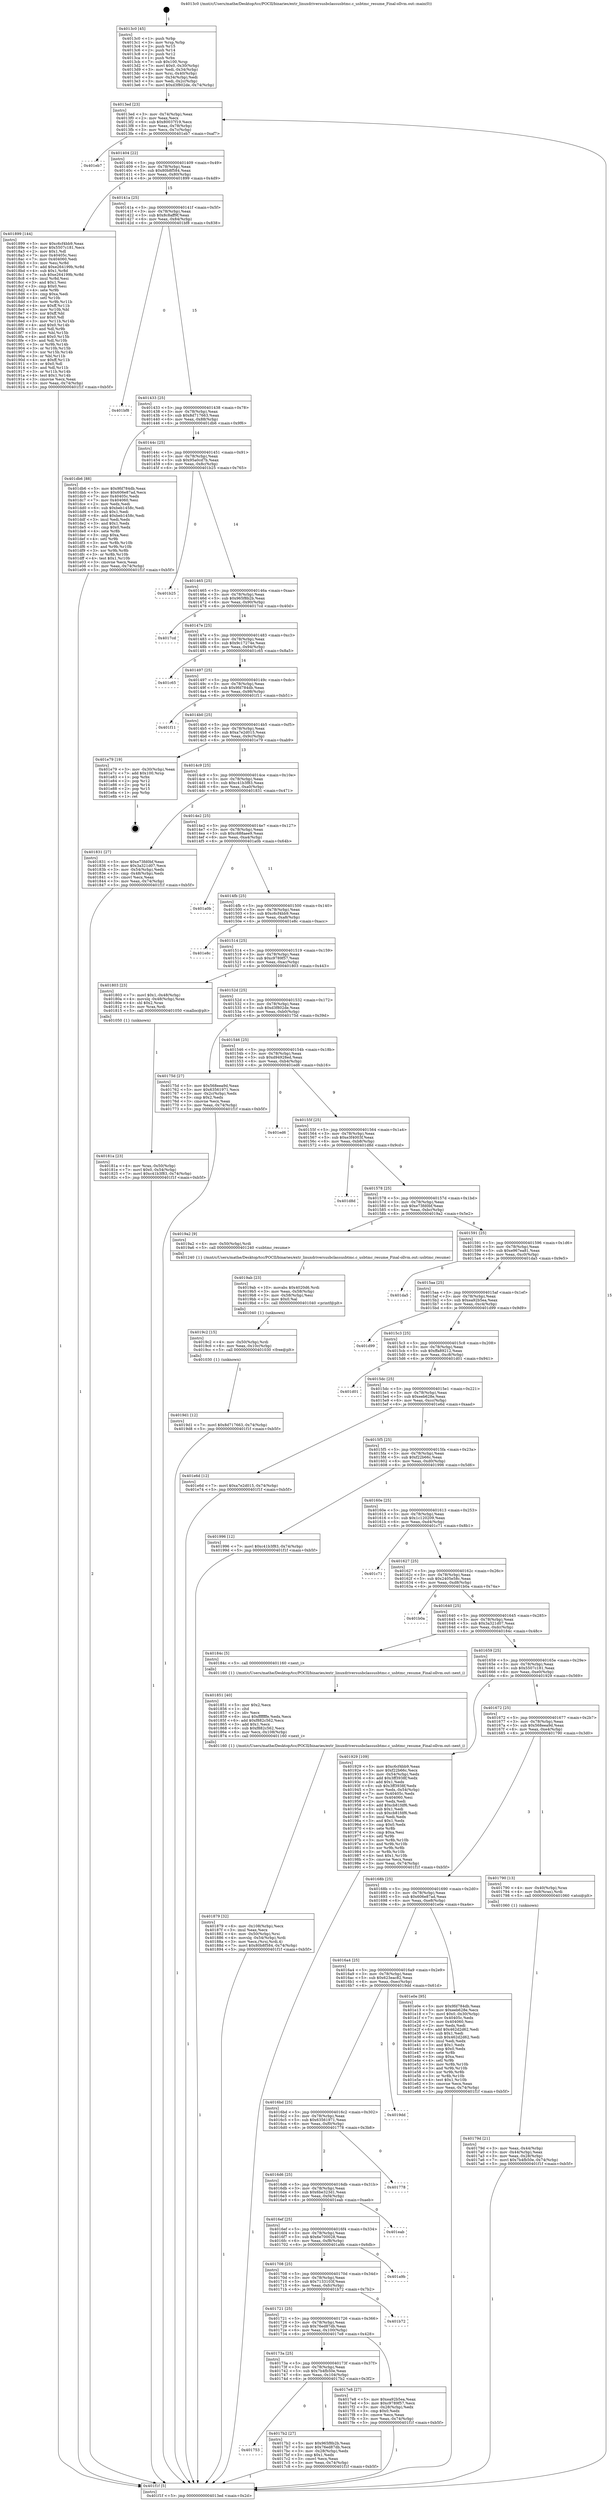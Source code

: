 digraph "0x4013c0" {
  label = "0x4013c0 (/mnt/c/Users/mathe/Desktop/tcc/POCII/binaries/extr_linuxdriversusbclassusbtmc.c_usbtmc_resume_Final-ollvm.out::main(0))"
  labelloc = "t"
  node[shape=record]

  Entry [label="",width=0.3,height=0.3,shape=circle,fillcolor=black,style=filled]
  "0x4013ed" [label="{
     0x4013ed [23]\l
     | [instrs]\l
     &nbsp;&nbsp;0x4013ed \<+3\>: mov -0x74(%rbp),%eax\l
     &nbsp;&nbsp;0x4013f0 \<+2\>: mov %eax,%ecx\l
     &nbsp;&nbsp;0x4013f2 \<+6\>: sub $0x80037f19,%ecx\l
     &nbsp;&nbsp;0x4013f8 \<+3\>: mov %eax,-0x78(%rbp)\l
     &nbsp;&nbsp;0x4013fb \<+3\>: mov %ecx,-0x7c(%rbp)\l
     &nbsp;&nbsp;0x4013fe \<+6\>: je 0000000000401eb7 \<main+0xaf7\>\l
  }"]
  "0x401eb7" [label="{
     0x401eb7\l
  }", style=dashed]
  "0x401404" [label="{
     0x401404 [22]\l
     | [instrs]\l
     &nbsp;&nbsp;0x401404 \<+5\>: jmp 0000000000401409 \<main+0x49\>\l
     &nbsp;&nbsp;0x401409 \<+3\>: mov -0x78(%rbp),%eax\l
     &nbsp;&nbsp;0x40140c \<+5\>: sub $0x80b8f584,%eax\l
     &nbsp;&nbsp;0x401411 \<+3\>: mov %eax,-0x80(%rbp)\l
     &nbsp;&nbsp;0x401414 \<+6\>: je 0000000000401899 \<main+0x4d9\>\l
  }"]
  Exit [label="",width=0.3,height=0.3,shape=circle,fillcolor=black,style=filled,peripheries=2]
  "0x401899" [label="{
     0x401899 [144]\l
     | [instrs]\l
     &nbsp;&nbsp;0x401899 \<+5\>: mov $0xc6cf4bb9,%eax\l
     &nbsp;&nbsp;0x40189e \<+5\>: mov $0x5507c181,%ecx\l
     &nbsp;&nbsp;0x4018a3 \<+2\>: mov $0x1,%dl\l
     &nbsp;&nbsp;0x4018a5 \<+7\>: mov 0x40405c,%esi\l
     &nbsp;&nbsp;0x4018ac \<+7\>: mov 0x404060,%edi\l
     &nbsp;&nbsp;0x4018b3 \<+3\>: mov %esi,%r8d\l
     &nbsp;&nbsp;0x4018b6 \<+7\>: add $0xe264199b,%r8d\l
     &nbsp;&nbsp;0x4018bd \<+4\>: sub $0x1,%r8d\l
     &nbsp;&nbsp;0x4018c1 \<+7\>: sub $0xe264199b,%r8d\l
     &nbsp;&nbsp;0x4018c8 \<+4\>: imul %r8d,%esi\l
     &nbsp;&nbsp;0x4018cc \<+3\>: and $0x1,%esi\l
     &nbsp;&nbsp;0x4018cf \<+3\>: cmp $0x0,%esi\l
     &nbsp;&nbsp;0x4018d2 \<+4\>: sete %r9b\l
     &nbsp;&nbsp;0x4018d6 \<+3\>: cmp $0xa,%edi\l
     &nbsp;&nbsp;0x4018d9 \<+4\>: setl %r10b\l
     &nbsp;&nbsp;0x4018dd \<+3\>: mov %r9b,%r11b\l
     &nbsp;&nbsp;0x4018e0 \<+4\>: xor $0xff,%r11b\l
     &nbsp;&nbsp;0x4018e4 \<+3\>: mov %r10b,%bl\l
     &nbsp;&nbsp;0x4018e7 \<+3\>: xor $0xff,%bl\l
     &nbsp;&nbsp;0x4018ea \<+3\>: xor $0x0,%dl\l
     &nbsp;&nbsp;0x4018ed \<+3\>: mov %r11b,%r14b\l
     &nbsp;&nbsp;0x4018f0 \<+4\>: and $0x0,%r14b\l
     &nbsp;&nbsp;0x4018f4 \<+3\>: and %dl,%r9b\l
     &nbsp;&nbsp;0x4018f7 \<+3\>: mov %bl,%r15b\l
     &nbsp;&nbsp;0x4018fa \<+4\>: and $0x0,%r15b\l
     &nbsp;&nbsp;0x4018fe \<+3\>: and %dl,%r10b\l
     &nbsp;&nbsp;0x401901 \<+3\>: or %r9b,%r14b\l
     &nbsp;&nbsp;0x401904 \<+3\>: or %r10b,%r15b\l
     &nbsp;&nbsp;0x401907 \<+3\>: xor %r15b,%r14b\l
     &nbsp;&nbsp;0x40190a \<+3\>: or %bl,%r11b\l
     &nbsp;&nbsp;0x40190d \<+4\>: xor $0xff,%r11b\l
     &nbsp;&nbsp;0x401911 \<+3\>: or $0x0,%dl\l
     &nbsp;&nbsp;0x401914 \<+3\>: and %dl,%r11b\l
     &nbsp;&nbsp;0x401917 \<+3\>: or %r11b,%r14b\l
     &nbsp;&nbsp;0x40191a \<+4\>: test $0x1,%r14b\l
     &nbsp;&nbsp;0x40191e \<+3\>: cmovne %ecx,%eax\l
     &nbsp;&nbsp;0x401921 \<+3\>: mov %eax,-0x74(%rbp)\l
     &nbsp;&nbsp;0x401924 \<+5\>: jmp 0000000000401f1f \<main+0xb5f\>\l
  }"]
  "0x40141a" [label="{
     0x40141a [25]\l
     | [instrs]\l
     &nbsp;&nbsp;0x40141a \<+5\>: jmp 000000000040141f \<main+0x5f\>\l
     &nbsp;&nbsp;0x40141f \<+3\>: mov -0x78(%rbp),%eax\l
     &nbsp;&nbsp;0x401422 \<+5\>: sub $0x8c8aff9f,%eax\l
     &nbsp;&nbsp;0x401427 \<+6\>: mov %eax,-0x84(%rbp)\l
     &nbsp;&nbsp;0x40142d \<+6\>: je 0000000000401bf8 \<main+0x838\>\l
  }"]
  "0x4019d1" [label="{
     0x4019d1 [12]\l
     | [instrs]\l
     &nbsp;&nbsp;0x4019d1 \<+7\>: movl $0x8d717663,-0x74(%rbp)\l
     &nbsp;&nbsp;0x4019d8 \<+5\>: jmp 0000000000401f1f \<main+0xb5f\>\l
  }"]
  "0x401bf8" [label="{
     0x401bf8\l
  }", style=dashed]
  "0x401433" [label="{
     0x401433 [25]\l
     | [instrs]\l
     &nbsp;&nbsp;0x401433 \<+5\>: jmp 0000000000401438 \<main+0x78\>\l
     &nbsp;&nbsp;0x401438 \<+3\>: mov -0x78(%rbp),%eax\l
     &nbsp;&nbsp;0x40143b \<+5\>: sub $0x8d717663,%eax\l
     &nbsp;&nbsp;0x401440 \<+6\>: mov %eax,-0x88(%rbp)\l
     &nbsp;&nbsp;0x401446 \<+6\>: je 0000000000401db6 \<main+0x9f6\>\l
  }"]
  "0x4019c2" [label="{
     0x4019c2 [15]\l
     | [instrs]\l
     &nbsp;&nbsp;0x4019c2 \<+4\>: mov -0x50(%rbp),%rdi\l
     &nbsp;&nbsp;0x4019c6 \<+6\>: mov %eax,-0x10c(%rbp)\l
     &nbsp;&nbsp;0x4019cc \<+5\>: call 0000000000401030 \<free@plt\>\l
     | [calls]\l
     &nbsp;&nbsp;0x401030 \{1\} (unknown)\l
  }"]
  "0x401db6" [label="{
     0x401db6 [88]\l
     | [instrs]\l
     &nbsp;&nbsp;0x401db6 \<+5\>: mov $0x9fd784db,%eax\l
     &nbsp;&nbsp;0x401dbb \<+5\>: mov $0x606e87ad,%ecx\l
     &nbsp;&nbsp;0x401dc0 \<+7\>: mov 0x40405c,%edx\l
     &nbsp;&nbsp;0x401dc7 \<+7\>: mov 0x404060,%esi\l
     &nbsp;&nbsp;0x401dce \<+2\>: mov %edx,%edi\l
     &nbsp;&nbsp;0x401dd0 \<+6\>: sub $0xbeb1458c,%edi\l
     &nbsp;&nbsp;0x401dd6 \<+3\>: sub $0x1,%edi\l
     &nbsp;&nbsp;0x401dd9 \<+6\>: add $0xbeb1458c,%edi\l
     &nbsp;&nbsp;0x401ddf \<+3\>: imul %edi,%edx\l
     &nbsp;&nbsp;0x401de2 \<+3\>: and $0x1,%edx\l
     &nbsp;&nbsp;0x401de5 \<+3\>: cmp $0x0,%edx\l
     &nbsp;&nbsp;0x401de8 \<+4\>: sete %r8b\l
     &nbsp;&nbsp;0x401dec \<+3\>: cmp $0xa,%esi\l
     &nbsp;&nbsp;0x401def \<+4\>: setl %r9b\l
     &nbsp;&nbsp;0x401df3 \<+3\>: mov %r8b,%r10b\l
     &nbsp;&nbsp;0x401df6 \<+3\>: and %r9b,%r10b\l
     &nbsp;&nbsp;0x401df9 \<+3\>: xor %r9b,%r8b\l
     &nbsp;&nbsp;0x401dfc \<+3\>: or %r8b,%r10b\l
     &nbsp;&nbsp;0x401dff \<+4\>: test $0x1,%r10b\l
     &nbsp;&nbsp;0x401e03 \<+3\>: cmovne %ecx,%eax\l
     &nbsp;&nbsp;0x401e06 \<+3\>: mov %eax,-0x74(%rbp)\l
     &nbsp;&nbsp;0x401e09 \<+5\>: jmp 0000000000401f1f \<main+0xb5f\>\l
  }"]
  "0x40144c" [label="{
     0x40144c [25]\l
     | [instrs]\l
     &nbsp;&nbsp;0x40144c \<+5\>: jmp 0000000000401451 \<main+0x91\>\l
     &nbsp;&nbsp;0x401451 \<+3\>: mov -0x78(%rbp),%eax\l
     &nbsp;&nbsp;0x401454 \<+5\>: sub $0x95a0cd7b,%eax\l
     &nbsp;&nbsp;0x401459 \<+6\>: mov %eax,-0x8c(%rbp)\l
     &nbsp;&nbsp;0x40145f \<+6\>: je 0000000000401b25 \<main+0x765\>\l
  }"]
  "0x4019ab" [label="{
     0x4019ab [23]\l
     | [instrs]\l
     &nbsp;&nbsp;0x4019ab \<+10\>: movabs $0x4020d6,%rdi\l
     &nbsp;&nbsp;0x4019b5 \<+3\>: mov %eax,-0x58(%rbp)\l
     &nbsp;&nbsp;0x4019b8 \<+3\>: mov -0x58(%rbp),%esi\l
     &nbsp;&nbsp;0x4019bb \<+2\>: mov $0x0,%al\l
     &nbsp;&nbsp;0x4019bd \<+5\>: call 0000000000401040 \<printf@plt\>\l
     | [calls]\l
     &nbsp;&nbsp;0x401040 \{1\} (unknown)\l
  }"]
  "0x401b25" [label="{
     0x401b25\l
  }", style=dashed]
  "0x401465" [label="{
     0x401465 [25]\l
     | [instrs]\l
     &nbsp;&nbsp;0x401465 \<+5\>: jmp 000000000040146a \<main+0xaa\>\l
     &nbsp;&nbsp;0x40146a \<+3\>: mov -0x78(%rbp),%eax\l
     &nbsp;&nbsp;0x40146d \<+5\>: sub $0x965f8b2b,%eax\l
     &nbsp;&nbsp;0x401472 \<+6\>: mov %eax,-0x90(%rbp)\l
     &nbsp;&nbsp;0x401478 \<+6\>: je 00000000004017cd \<main+0x40d\>\l
  }"]
  "0x401879" [label="{
     0x401879 [32]\l
     | [instrs]\l
     &nbsp;&nbsp;0x401879 \<+6\>: mov -0x108(%rbp),%ecx\l
     &nbsp;&nbsp;0x40187f \<+3\>: imul %eax,%ecx\l
     &nbsp;&nbsp;0x401882 \<+4\>: mov -0x50(%rbp),%rsi\l
     &nbsp;&nbsp;0x401886 \<+4\>: movslq -0x54(%rbp),%rdi\l
     &nbsp;&nbsp;0x40188a \<+3\>: mov %ecx,(%rsi,%rdi,4)\l
     &nbsp;&nbsp;0x40188d \<+7\>: movl $0x80b8f584,-0x74(%rbp)\l
     &nbsp;&nbsp;0x401894 \<+5\>: jmp 0000000000401f1f \<main+0xb5f\>\l
  }"]
  "0x4017cd" [label="{
     0x4017cd\l
  }", style=dashed]
  "0x40147e" [label="{
     0x40147e [25]\l
     | [instrs]\l
     &nbsp;&nbsp;0x40147e \<+5\>: jmp 0000000000401483 \<main+0xc3\>\l
     &nbsp;&nbsp;0x401483 \<+3\>: mov -0x78(%rbp),%eax\l
     &nbsp;&nbsp;0x401486 \<+5\>: sub $0x9c17274e,%eax\l
     &nbsp;&nbsp;0x40148b \<+6\>: mov %eax,-0x94(%rbp)\l
     &nbsp;&nbsp;0x401491 \<+6\>: je 0000000000401c65 \<main+0x8a5\>\l
  }"]
  "0x401851" [label="{
     0x401851 [40]\l
     | [instrs]\l
     &nbsp;&nbsp;0x401851 \<+5\>: mov $0x2,%ecx\l
     &nbsp;&nbsp;0x401856 \<+1\>: cltd\l
     &nbsp;&nbsp;0x401857 \<+2\>: idiv %ecx\l
     &nbsp;&nbsp;0x401859 \<+6\>: imul $0xfffffffe,%edx,%ecx\l
     &nbsp;&nbsp;0x40185f \<+6\>: add $0xf882c562,%ecx\l
     &nbsp;&nbsp;0x401865 \<+3\>: add $0x1,%ecx\l
     &nbsp;&nbsp;0x401868 \<+6\>: sub $0xf882c562,%ecx\l
     &nbsp;&nbsp;0x40186e \<+6\>: mov %ecx,-0x108(%rbp)\l
     &nbsp;&nbsp;0x401874 \<+5\>: call 0000000000401160 \<next_i\>\l
     | [calls]\l
     &nbsp;&nbsp;0x401160 \{1\} (/mnt/c/Users/mathe/Desktop/tcc/POCII/binaries/extr_linuxdriversusbclassusbtmc.c_usbtmc_resume_Final-ollvm.out::next_i)\l
  }"]
  "0x401c65" [label="{
     0x401c65\l
  }", style=dashed]
  "0x401497" [label="{
     0x401497 [25]\l
     | [instrs]\l
     &nbsp;&nbsp;0x401497 \<+5\>: jmp 000000000040149c \<main+0xdc\>\l
     &nbsp;&nbsp;0x40149c \<+3\>: mov -0x78(%rbp),%eax\l
     &nbsp;&nbsp;0x40149f \<+5\>: sub $0x9fd784db,%eax\l
     &nbsp;&nbsp;0x4014a4 \<+6\>: mov %eax,-0x98(%rbp)\l
     &nbsp;&nbsp;0x4014aa \<+6\>: je 0000000000401f11 \<main+0xb51\>\l
  }"]
  "0x40181a" [label="{
     0x40181a [23]\l
     | [instrs]\l
     &nbsp;&nbsp;0x40181a \<+4\>: mov %rax,-0x50(%rbp)\l
     &nbsp;&nbsp;0x40181e \<+7\>: movl $0x0,-0x54(%rbp)\l
     &nbsp;&nbsp;0x401825 \<+7\>: movl $0xc41b3f83,-0x74(%rbp)\l
     &nbsp;&nbsp;0x40182c \<+5\>: jmp 0000000000401f1f \<main+0xb5f\>\l
  }"]
  "0x401f11" [label="{
     0x401f11\l
  }", style=dashed]
  "0x4014b0" [label="{
     0x4014b0 [25]\l
     | [instrs]\l
     &nbsp;&nbsp;0x4014b0 \<+5\>: jmp 00000000004014b5 \<main+0xf5\>\l
     &nbsp;&nbsp;0x4014b5 \<+3\>: mov -0x78(%rbp),%eax\l
     &nbsp;&nbsp;0x4014b8 \<+5\>: sub $0xa7e2d015,%eax\l
     &nbsp;&nbsp;0x4014bd \<+6\>: mov %eax,-0x9c(%rbp)\l
     &nbsp;&nbsp;0x4014c3 \<+6\>: je 0000000000401e79 \<main+0xab9\>\l
  }"]
  "0x401753" [label="{
     0x401753\l
  }", style=dashed]
  "0x401e79" [label="{
     0x401e79 [19]\l
     | [instrs]\l
     &nbsp;&nbsp;0x401e79 \<+3\>: mov -0x30(%rbp),%eax\l
     &nbsp;&nbsp;0x401e7c \<+7\>: add $0x100,%rsp\l
     &nbsp;&nbsp;0x401e83 \<+1\>: pop %rbx\l
     &nbsp;&nbsp;0x401e84 \<+2\>: pop %r12\l
     &nbsp;&nbsp;0x401e86 \<+2\>: pop %r14\l
     &nbsp;&nbsp;0x401e88 \<+2\>: pop %r15\l
     &nbsp;&nbsp;0x401e8a \<+1\>: pop %rbp\l
     &nbsp;&nbsp;0x401e8b \<+1\>: ret\l
  }"]
  "0x4014c9" [label="{
     0x4014c9 [25]\l
     | [instrs]\l
     &nbsp;&nbsp;0x4014c9 \<+5\>: jmp 00000000004014ce \<main+0x10e\>\l
     &nbsp;&nbsp;0x4014ce \<+3\>: mov -0x78(%rbp),%eax\l
     &nbsp;&nbsp;0x4014d1 \<+5\>: sub $0xc41b3f83,%eax\l
     &nbsp;&nbsp;0x4014d6 \<+6\>: mov %eax,-0xa0(%rbp)\l
     &nbsp;&nbsp;0x4014dc \<+6\>: je 0000000000401831 \<main+0x471\>\l
  }"]
  "0x4017b2" [label="{
     0x4017b2 [27]\l
     | [instrs]\l
     &nbsp;&nbsp;0x4017b2 \<+5\>: mov $0x965f8b2b,%eax\l
     &nbsp;&nbsp;0x4017b7 \<+5\>: mov $0x76ed87db,%ecx\l
     &nbsp;&nbsp;0x4017bc \<+3\>: mov -0x28(%rbp),%edx\l
     &nbsp;&nbsp;0x4017bf \<+3\>: cmp $0x1,%edx\l
     &nbsp;&nbsp;0x4017c2 \<+3\>: cmovl %ecx,%eax\l
     &nbsp;&nbsp;0x4017c5 \<+3\>: mov %eax,-0x74(%rbp)\l
     &nbsp;&nbsp;0x4017c8 \<+5\>: jmp 0000000000401f1f \<main+0xb5f\>\l
  }"]
  "0x401831" [label="{
     0x401831 [27]\l
     | [instrs]\l
     &nbsp;&nbsp;0x401831 \<+5\>: mov $0xe73fd0bf,%eax\l
     &nbsp;&nbsp;0x401836 \<+5\>: mov $0x3a321d07,%ecx\l
     &nbsp;&nbsp;0x40183b \<+3\>: mov -0x54(%rbp),%edx\l
     &nbsp;&nbsp;0x40183e \<+3\>: cmp -0x48(%rbp),%edx\l
     &nbsp;&nbsp;0x401841 \<+3\>: cmovl %ecx,%eax\l
     &nbsp;&nbsp;0x401844 \<+3\>: mov %eax,-0x74(%rbp)\l
     &nbsp;&nbsp;0x401847 \<+5\>: jmp 0000000000401f1f \<main+0xb5f\>\l
  }"]
  "0x4014e2" [label="{
     0x4014e2 [25]\l
     | [instrs]\l
     &nbsp;&nbsp;0x4014e2 \<+5\>: jmp 00000000004014e7 \<main+0x127\>\l
     &nbsp;&nbsp;0x4014e7 \<+3\>: mov -0x78(%rbp),%eax\l
     &nbsp;&nbsp;0x4014ea \<+5\>: sub $0xc688aee9,%eax\l
     &nbsp;&nbsp;0x4014ef \<+6\>: mov %eax,-0xa4(%rbp)\l
     &nbsp;&nbsp;0x4014f5 \<+6\>: je 0000000000401a0b \<main+0x64b\>\l
  }"]
  "0x40173a" [label="{
     0x40173a [25]\l
     | [instrs]\l
     &nbsp;&nbsp;0x40173a \<+5\>: jmp 000000000040173f \<main+0x37f\>\l
     &nbsp;&nbsp;0x40173f \<+3\>: mov -0x78(%rbp),%eax\l
     &nbsp;&nbsp;0x401742 \<+5\>: sub $0x7b4fb50e,%eax\l
     &nbsp;&nbsp;0x401747 \<+6\>: mov %eax,-0x104(%rbp)\l
     &nbsp;&nbsp;0x40174d \<+6\>: je 00000000004017b2 \<main+0x3f2\>\l
  }"]
  "0x401a0b" [label="{
     0x401a0b\l
  }", style=dashed]
  "0x4014fb" [label="{
     0x4014fb [25]\l
     | [instrs]\l
     &nbsp;&nbsp;0x4014fb \<+5\>: jmp 0000000000401500 \<main+0x140\>\l
     &nbsp;&nbsp;0x401500 \<+3\>: mov -0x78(%rbp),%eax\l
     &nbsp;&nbsp;0x401503 \<+5\>: sub $0xc6cf4bb9,%eax\l
     &nbsp;&nbsp;0x401508 \<+6\>: mov %eax,-0xa8(%rbp)\l
     &nbsp;&nbsp;0x40150e \<+6\>: je 0000000000401e8c \<main+0xacc\>\l
  }"]
  "0x4017e8" [label="{
     0x4017e8 [27]\l
     | [instrs]\l
     &nbsp;&nbsp;0x4017e8 \<+5\>: mov $0xea92b5ea,%eax\l
     &nbsp;&nbsp;0x4017ed \<+5\>: mov $0xc9789f57,%ecx\l
     &nbsp;&nbsp;0x4017f2 \<+3\>: mov -0x28(%rbp),%edx\l
     &nbsp;&nbsp;0x4017f5 \<+3\>: cmp $0x0,%edx\l
     &nbsp;&nbsp;0x4017f8 \<+3\>: cmove %ecx,%eax\l
     &nbsp;&nbsp;0x4017fb \<+3\>: mov %eax,-0x74(%rbp)\l
     &nbsp;&nbsp;0x4017fe \<+5\>: jmp 0000000000401f1f \<main+0xb5f\>\l
  }"]
  "0x401e8c" [label="{
     0x401e8c\l
  }", style=dashed]
  "0x401514" [label="{
     0x401514 [25]\l
     | [instrs]\l
     &nbsp;&nbsp;0x401514 \<+5\>: jmp 0000000000401519 \<main+0x159\>\l
     &nbsp;&nbsp;0x401519 \<+3\>: mov -0x78(%rbp),%eax\l
     &nbsp;&nbsp;0x40151c \<+5\>: sub $0xc9789f57,%eax\l
     &nbsp;&nbsp;0x401521 \<+6\>: mov %eax,-0xac(%rbp)\l
     &nbsp;&nbsp;0x401527 \<+6\>: je 0000000000401803 \<main+0x443\>\l
  }"]
  "0x401721" [label="{
     0x401721 [25]\l
     | [instrs]\l
     &nbsp;&nbsp;0x401721 \<+5\>: jmp 0000000000401726 \<main+0x366\>\l
     &nbsp;&nbsp;0x401726 \<+3\>: mov -0x78(%rbp),%eax\l
     &nbsp;&nbsp;0x401729 \<+5\>: sub $0x76ed87db,%eax\l
     &nbsp;&nbsp;0x40172e \<+6\>: mov %eax,-0x100(%rbp)\l
     &nbsp;&nbsp;0x401734 \<+6\>: je 00000000004017e8 \<main+0x428\>\l
  }"]
  "0x401803" [label="{
     0x401803 [23]\l
     | [instrs]\l
     &nbsp;&nbsp;0x401803 \<+7\>: movl $0x1,-0x48(%rbp)\l
     &nbsp;&nbsp;0x40180a \<+4\>: movslq -0x48(%rbp),%rax\l
     &nbsp;&nbsp;0x40180e \<+4\>: shl $0x2,%rax\l
     &nbsp;&nbsp;0x401812 \<+3\>: mov %rax,%rdi\l
     &nbsp;&nbsp;0x401815 \<+5\>: call 0000000000401050 \<malloc@plt\>\l
     | [calls]\l
     &nbsp;&nbsp;0x401050 \{1\} (unknown)\l
  }"]
  "0x40152d" [label="{
     0x40152d [25]\l
     | [instrs]\l
     &nbsp;&nbsp;0x40152d \<+5\>: jmp 0000000000401532 \<main+0x172\>\l
     &nbsp;&nbsp;0x401532 \<+3\>: mov -0x78(%rbp),%eax\l
     &nbsp;&nbsp;0x401535 \<+5\>: sub $0xd3f802de,%eax\l
     &nbsp;&nbsp;0x40153a \<+6\>: mov %eax,-0xb0(%rbp)\l
     &nbsp;&nbsp;0x401540 \<+6\>: je 000000000040175d \<main+0x39d\>\l
  }"]
  "0x401b72" [label="{
     0x401b72\l
  }", style=dashed]
  "0x40175d" [label="{
     0x40175d [27]\l
     | [instrs]\l
     &nbsp;&nbsp;0x40175d \<+5\>: mov $0x568eea9d,%eax\l
     &nbsp;&nbsp;0x401762 \<+5\>: mov $0x63561971,%ecx\l
     &nbsp;&nbsp;0x401767 \<+3\>: mov -0x2c(%rbp),%edx\l
     &nbsp;&nbsp;0x40176a \<+3\>: cmp $0x2,%edx\l
     &nbsp;&nbsp;0x40176d \<+3\>: cmovne %ecx,%eax\l
     &nbsp;&nbsp;0x401770 \<+3\>: mov %eax,-0x74(%rbp)\l
     &nbsp;&nbsp;0x401773 \<+5\>: jmp 0000000000401f1f \<main+0xb5f\>\l
  }"]
  "0x401546" [label="{
     0x401546 [25]\l
     | [instrs]\l
     &nbsp;&nbsp;0x401546 \<+5\>: jmp 000000000040154b \<main+0x18b\>\l
     &nbsp;&nbsp;0x40154b \<+3\>: mov -0x78(%rbp),%eax\l
     &nbsp;&nbsp;0x40154e \<+5\>: sub $0xd94928ed,%eax\l
     &nbsp;&nbsp;0x401553 \<+6\>: mov %eax,-0xb4(%rbp)\l
     &nbsp;&nbsp;0x401559 \<+6\>: je 0000000000401ed6 \<main+0xb16\>\l
  }"]
  "0x401f1f" [label="{
     0x401f1f [5]\l
     | [instrs]\l
     &nbsp;&nbsp;0x401f1f \<+5\>: jmp 00000000004013ed \<main+0x2d\>\l
  }"]
  "0x4013c0" [label="{
     0x4013c0 [45]\l
     | [instrs]\l
     &nbsp;&nbsp;0x4013c0 \<+1\>: push %rbp\l
     &nbsp;&nbsp;0x4013c1 \<+3\>: mov %rsp,%rbp\l
     &nbsp;&nbsp;0x4013c4 \<+2\>: push %r15\l
     &nbsp;&nbsp;0x4013c6 \<+2\>: push %r14\l
     &nbsp;&nbsp;0x4013c8 \<+2\>: push %r12\l
     &nbsp;&nbsp;0x4013ca \<+1\>: push %rbx\l
     &nbsp;&nbsp;0x4013cb \<+7\>: sub $0x100,%rsp\l
     &nbsp;&nbsp;0x4013d2 \<+7\>: movl $0x0,-0x30(%rbp)\l
     &nbsp;&nbsp;0x4013d9 \<+3\>: mov %edi,-0x34(%rbp)\l
     &nbsp;&nbsp;0x4013dc \<+4\>: mov %rsi,-0x40(%rbp)\l
     &nbsp;&nbsp;0x4013e0 \<+3\>: mov -0x34(%rbp),%edi\l
     &nbsp;&nbsp;0x4013e3 \<+3\>: mov %edi,-0x2c(%rbp)\l
     &nbsp;&nbsp;0x4013e6 \<+7\>: movl $0xd3f802de,-0x74(%rbp)\l
  }"]
  "0x401708" [label="{
     0x401708 [25]\l
     | [instrs]\l
     &nbsp;&nbsp;0x401708 \<+5\>: jmp 000000000040170d \<main+0x34d\>\l
     &nbsp;&nbsp;0x40170d \<+3\>: mov -0x78(%rbp),%eax\l
     &nbsp;&nbsp;0x401710 \<+5\>: sub $0x7133103f,%eax\l
     &nbsp;&nbsp;0x401715 \<+6\>: mov %eax,-0xfc(%rbp)\l
     &nbsp;&nbsp;0x40171b \<+6\>: je 0000000000401b72 \<main+0x7b2\>\l
  }"]
  "0x401ed6" [label="{
     0x401ed6\l
  }", style=dashed]
  "0x40155f" [label="{
     0x40155f [25]\l
     | [instrs]\l
     &nbsp;&nbsp;0x40155f \<+5\>: jmp 0000000000401564 \<main+0x1a4\>\l
     &nbsp;&nbsp;0x401564 \<+3\>: mov -0x78(%rbp),%eax\l
     &nbsp;&nbsp;0x401567 \<+5\>: sub $0xe3f4003f,%eax\l
     &nbsp;&nbsp;0x40156c \<+6\>: mov %eax,-0xb8(%rbp)\l
     &nbsp;&nbsp;0x401572 \<+6\>: je 0000000000401d8d \<main+0x9cd\>\l
  }"]
  "0x401a9b" [label="{
     0x401a9b\l
  }", style=dashed]
  "0x401d8d" [label="{
     0x401d8d\l
  }", style=dashed]
  "0x401578" [label="{
     0x401578 [25]\l
     | [instrs]\l
     &nbsp;&nbsp;0x401578 \<+5\>: jmp 000000000040157d \<main+0x1bd\>\l
     &nbsp;&nbsp;0x40157d \<+3\>: mov -0x78(%rbp),%eax\l
     &nbsp;&nbsp;0x401580 \<+5\>: sub $0xe73fd0bf,%eax\l
     &nbsp;&nbsp;0x401585 \<+6\>: mov %eax,-0xbc(%rbp)\l
     &nbsp;&nbsp;0x40158b \<+6\>: je 00000000004019a2 \<main+0x5e2\>\l
  }"]
  "0x4016ef" [label="{
     0x4016ef [25]\l
     | [instrs]\l
     &nbsp;&nbsp;0x4016ef \<+5\>: jmp 00000000004016f4 \<main+0x334\>\l
     &nbsp;&nbsp;0x4016f4 \<+3\>: mov -0x78(%rbp),%eax\l
     &nbsp;&nbsp;0x4016f7 \<+5\>: sub $0x6e700028,%eax\l
     &nbsp;&nbsp;0x4016fc \<+6\>: mov %eax,-0xf8(%rbp)\l
     &nbsp;&nbsp;0x401702 \<+6\>: je 0000000000401a9b \<main+0x6db\>\l
  }"]
  "0x4019a2" [label="{
     0x4019a2 [9]\l
     | [instrs]\l
     &nbsp;&nbsp;0x4019a2 \<+4\>: mov -0x50(%rbp),%rdi\l
     &nbsp;&nbsp;0x4019a6 \<+5\>: call 0000000000401240 \<usbtmc_resume\>\l
     | [calls]\l
     &nbsp;&nbsp;0x401240 \{1\} (/mnt/c/Users/mathe/Desktop/tcc/POCII/binaries/extr_linuxdriversusbclassusbtmc.c_usbtmc_resume_Final-ollvm.out::usbtmc_resume)\l
  }"]
  "0x401591" [label="{
     0x401591 [25]\l
     | [instrs]\l
     &nbsp;&nbsp;0x401591 \<+5\>: jmp 0000000000401596 \<main+0x1d6\>\l
     &nbsp;&nbsp;0x401596 \<+3\>: mov -0x78(%rbp),%eax\l
     &nbsp;&nbsp;0x401599 \<+5\>: sub $0xe967ea81,%eax\l
     &nbsp;&nbsp;0x40159e \<+6\>: mov %eax,-0xc0(%rbp)\l
     &nbsp;&nbsp;0x4015a4 \<+6\>: je 0000000000401da5 \<main+0x9e5\>\l
  }"]
  "0x401eab" [label="{
     0x401eab\l
  }", style=dashed]
  "0x401da5" [label="{
     0x401da5\l
  }", style=dashed]
  "0x4015aa" [label="{
     0x4015aa [25]\l
     | [instrs]\l
     &nbsp;&nbsp;0x4015aa \<+5\>: jmp 00000000004015af \<main+0x1ef\>\l
     &nbsp;&nbsp;0x4015af \<+3\>: mov -0x78(%rbp),%eax\l
     &nbsp;&nbsp;0x4015b2 \<+5\>: sub $0xea92b5ea,%eax\l
     &nbsp;&nbsp;0x4015b7 \<+6\>: mov %eax,-0xc4(%rbp)\l
     &nbsp;&nbsp;0x4015bd \<+6\>: je 0000000000401d99 \<main+0x9d9\>\l
  }"]
  "0x4016d6" [label="{
     0x4016d6 [25]\l
     | [instrs]\l
     &nbsp;&nbsp;0x4016d6 \<+5\>: jmp 00000000004016db \<main+0x31b\>\l
     &nbsp;&nbsp;0x4016db \<+3\>: mov -0x78(%rbp),%eax\l
     &nbsp;&nbsp;0x4016de \<+5\>: sub $0x6be323d1,%eax\l
     &nbsp;&nbsp;0x4016e3 \<+6\>: mov %eax,-0xf4(%rbp)\l
     &nbsp;&nbsp;0x4016e9 \<+6\>: je 0000000000401eab \<main+0xaeb\>\l
  }"]
  "0x401d99" [label="{
     0x401d99\l
  }", style=dashed]
  "0x4015c3" [label="{
     0x4015c3 [25]\l
     | [instrs]\l
     &nbsp;&nbsp;0x4015c3 \<+5\>: jmp 00000000004015c8 \<main+0x208\>\l
     &nbsp;&nbsp;0x4015c8 \<+3\>: mov -0x78(%rbp),%eax\l
     &nbsp;&nbsp;0x4015cb \<+5\>: sub $0xffa89212,%eax\l
     &nbsp;&nbsp;0x4015d0 \<+6\>: mov %eax,-0xc8(%rbp)\l
     &nbsp;&nbsp;0x4015d6 \<+6\>: je 0000000000401d01 \<main+0x941\>\l
  }"]
  "0x401778" [label="{
     0x401778\l
  }", style=dashed]
  "0x401d01" [label="{
     0x401d01\l
  }", style=dashed]
  "0x4015dc" [label="{
     0x4015dc [25]\l
     | [instrs]\l
     &nbsp;&nbsp;0x4015dc \<+5\>: jmp 00000000004015e1 \<main+0x221\>\l
     &nbsp;&nbsp;0x4015e1 \<+3\>: mov -0x78(%rbp),%eax\l
     &nbsp;&nbsp;0x4015e4 \<+5\>: sub $0xeeb628e,%eax\l
     &nbsp;&nbsp;0x4015e9 \<+6\>: mov %eax,-0xcc(%rbp)\l
     &nbsp;&nbsp;0x4015ef \<+6\>: je 0000000000401e6d \<main+0xaad\>\l
  }"]
  "0x4016bd" [label="{
     0x4016bd [25]\l
     | [instrs]\l
     &nbsp;&nbsp;0x4016bd \<+5\>: jmp 00000000004016c2 \<main+0x302\>\l
     &nbsp;&nbsp;0x4016c2 \<+3\>: mov -0x78(%rbp),%eax\l
     &nbsp;&nbsp;0x4016c5 \<+5\>: sub $0x63561971,%eax\l
     &nbsp;&nbsp;0x4016ca \<+6\>: mov %eax,-0xf0(%rbp)\l
     &nbsp;&nbsp;0x4016d0 \<+6\>: je 0000000000401778 \<main+0x3b8\>\l
  }"]
  "0x401e6d" [label="{
     0x401e6d [12]\l
     | [instrs]\l
     &nbsp;&nbsp;0x401e6d \<+7\>: movl $0xa7e2d015,-0x74(%rbp)\l
     &nbsp;&nbsp;0x401e74 \<+5\>: jmp 0000000000401f1f \<main+0xb5f\>\l
  }"]
  "0x4015f5" [label="{
     0x4015f5 [25]\l
     | [instrs]\l
     &nbsp;&nbsp;0x4015f5 \<+5\>: jmp 00000000004015fa \<main+0x23a\>\l
     &nbsp;&nbsp;0x4015fa \<+3\>: mov -0x78(%rbp),%eax\l
     &nbsp;&nbsp;0x4015fd \<+5\>: sub $0xf22b66c,%eax\l
     &nbsp;&nbsp;0x401602 \<+6\>: mov %eax,-0xd0(%rbp)\l
     &nbsp;&nbsp;0x401608 \<+6\>: je 0000000000401996 \<main+0x5d6\>\l
  }"]
  "0x4019dd" [label="{
     0x4019dd\l
  }", style=dashed]
  "0x401996" [label="{
     0x401996 [12]\l
     | [instrs]\l
     &nbsp;&nbsp;0x401996 \<+7\>: movl $0xc41b3f83,-0x74(%rbp)\l
     &nbsp;&nbsp;0x40199d \<+5\>: jmp 0000000000401f1f \<main+0xb5f\>\l
  }"]
  "0x40160e" [label="{
     0x40160e [25]\l
     | [instrs]\l
     &nbsp;&nbsp;0x40160e \<+5\>: jmp 0000000000401613 \<main+0x253\>\l
     &nbsp;&nbsp;0x401613 \<+3\>: mov -0x78(%rbp),%eax\l
     &nbsp;&nbsp;0x401616 \<+5\>: sub $0x1c120209,%eax\l
     &nbsp;&nbsp;0x40161b \<+6\>: mov %eax,-0xd4(%rbp)\l
     &nbsp;&nbsp;0x401621 \<+6\>: je 0000000000401c71 \<main+0x8b1\>\l
  }"]
  "0x4016a4" [label="{
     0x4016a4 [25]\l
     | [instrs]\l
     &nbsp;&nbsp;0x4016a4 \<+5\>: jmp 00000000004016a9 \<main+0x2e9\>\l
     &nbsp;&nbsp;0x4016a9 \<+3\>: mov -0x78(%rbp),%eax\l
     &nbsp;&nbsp;0x4016ac \<+5\>: sub $0x623eac82,%eax\l
     &nbsp;&nbsp;0x4016b1 \<+6\>: mov %eax,-0xec(%rbp)\l
     &nbsp;&nbsp;0x4016b7 \<+6\>: je 00000000004019dd \<main+0x61d\>\l
  }"]
  "0x401c71" [label="{
     0x401c71\l
  }", style=dashed]
  "0x401627" [label="{
     0x401627 [25]\l
     | [instrs]\l
     &nbsp;&nbsp;0x401627 \<+5\>: jmp 000000000040162c \<main+0x26c\>\l
     &nbsp;&nbsp;0x40162c \<+3\>: mov -0x78(%rbp),%eax\l
     &nbsp;&nbsp;0x40162f \<+5\>: sub $0x2405e58c,%eax\l
     &nbsp;&nbsp;0x401634 \<+6\>: mov %eax,-0xd8(%rbp)\l
     &nbsp;&nbsp;0x40163a \<+6\>: je 0000000000401b0a \<main+0x74a\>\l
  }"]
  "0x401e0e" [label="{
     0x401e0e [95]\l
     | [instrs]\l
     &nbsp;&nbsp;0x401e0e \<+5\>: mov $0x9fd784db,%eax\l
     &nbsp;&nbsp;0x401e13 \<+5\>: mov $0xeeb628e,%ecx\l
     &nbsp;&nbsp;0x401e18 \<+7\>: movl $0x0,-0x30(%rbp)\l
     &nbsp;&nbsp;0x401e1f \<+7\>: mov 0x40405c,%edx\l
     &nbsp;&nbsp;0x401e26 \<+7\>: mov 0x404060,%esi\l
     &nbsp;&nbsp;0x401e2d \<+2\>: mov %edx,%edi\l
     &nbsp;&nbsp;0x401e2f \<+6\>: add $0x462d2d62,%edi\l
     &nbsp;&nbsp;0x401e35 \<+3\>: sub $0x1,%edi\l
     &nbsp;&nbsp;0x401e38 \<+6\>: sub $0x462d2d62,%edi\l
     &nbsp;&nbsp;0x401e3e \<+3\>: imul %edi,%edx\l
     &nbsp;&nbsp;0x401e41 \<+3\>: and $0x1,%edx\l
     &nbsp;&nbsp;0x401e44 \<+3\>: cmp $0x0,%edx\l
     &nbsp;&nbsp;0x401e47 \<+4\>: sete %r8b\l
     &nbsp;&nbsp;0x401e4b \<+3\>: cmp $0xa,%esi\l
     &nbsp;&nbsp;0x401e4e \<+4\>: setl %r9b\l
     &nbsp;&nbsp;0x401e52 \<+3\>: mov %r8b,%r10b\l
     &nbsp;&nbsp;0x401e55 \<+3\>: and %r9b,%r10b\l
     &nbsp;&nbsp;0x401e58 \<+3\>: xor %r9b,%r8b\l
     &nbsp;&nbsp;0x401e5b \<+3\>: or %r8b,%r10b\l
     &nbsp;&nbsp;0x401e5e \<+4\>: test $0x1,%r10b\l
     &nbsp;&nbsp;0x401e62 \<+3\>: cmovne %ecx,%eax\l
     &nbsp;&nbsp;0x401e65 \<+3\>: mov %eax,-0x74(%rbp)\l
     &nbsp;&nbsp;0x401e68 \<+5\>: jmp 0000000000401f1f \<main+0xb5f\>\l
  }"]
  "0x401b0a" [label="{
     0x401b0a\l
  }", style=dashed]
  "0x401640" [label="{
     0x401640 [25]\l
     | [instrs]\l
     &nbsp;&nbsp;0x401640 \<+5\>: jmp 0000000000401645 \<main+0x285\>\l
     &nbsp;&nbsp;0x401645 \<+3\>: mov -0x78(%rbp),%eax\l
     &nbsp;&nbsp;0x401648 \<+5\>: sub $0x3a321d07,%eax\l
     &nbsp;&nbsp;0x40164d \<+6\>: mov %eax,-0xdc(%rbp)\l
     &nbsp;&nbsp;0x401653 \<+6\>: je 000000000040184c \<main+0x48c\>\l
  }"]
  "0x40179d" [label="{
     0x40179d [21]\l
     | [instrs]\l
     &nbsp;&nbsp;0x40179d \<+3\>: mov %eax,-0x44(%rbp)\l
     &nbsp;&nbsp;0x4017a0 \<+3\>: mov -0x44(%rbp),%eax\l
     &nbsp;&nbsp;0x4017a3 \<+3\>: mov %eax,-0x28(%rbp)\l
     &nbsp;&nbsp;0x4017a6 \<+7\>: movl $0x7b4fb50e,-0x74(%rbp)\l
     &nbsp;&nbsp;0x4017ad \<+5\>: jmp 0000000000401f1f \<main+0xb5f\>\l
  }"]
  "0x40184c" [label="{
     0x40184c [5]\l
     | [instrs]\l
     &nbsp;&nbsp;0x40184c \<+5\>: call 0000000000401160 \<next_i\>\l
     | [calls]\l
     &nbsp;&nbsp;0x401160 \{1\} (/mnt/c/Users/mathe/Desktop/tcc/POCII/binaries/extr_linuxdriversusbclassusbtmc.c_usbtmc_resume_Final-ollvm.out::next_i)\l
  }"]
  "0x401659" [label="{
     0x401659 [25]\l
     | [instrs]\l
     &nbsp;&nbsp;0x401659 \<+5\>: jmp 000000000040165e \<main+0x29e\>\l
     &nbsp;&nbsp;0x40165e \<+3\>: mov -0x78(%rbp),%eax\l
     &nbsp;&nbsp;0x401661 \<+5\>: sub $0x5507c181,%eax\l
     &nbsp;&nbsp;0x401666 \<+6\>: mov %eax,-0xe0(%rbp)\l
     &nbsp;&nbsp;0x40166c \<+6\>: je 0000000000401929 \<main+0x569\>\l
  }"]
  "0x40168b" [label="{
     0x40168b [25]\l
     | [instrs]\l
     &nbsp;&nbsp;0x40168b \<+5\>: jmp 0000000000401690 \<main+0x2d0\>\l
     &nbsp;&nbsp;0x401690 \<+3\>: mov -0x78(%rbp),%eax\l
     &nbsp;&nbsp;0x401693 \<+5\>: sub $0x606e87ad,%eax\l
     &nbsp;&nbsp;0x401698 \<+6\>: mov %eax,-0xe8(%rbp)\l
     &nbsp;&nbsp;0x40169e \<+6\>: je 0000000000401e0e \<main+0xa4e\>\l
  }"]
  "0x401929" [label="{
     0x401929 [109]\l
     | [instrs]\l
     &nbsp;&nbsp;0x401929 \<+5\>: mov $0xc6cf4bb9,%eax\l
     &nbsp;&nbsp;0x40192e \<+5\>: mov $0xf22b66c,%ecx\l
     &nbsp;&nbsp;0x401933 \<+3\>: mov -0x54(%rbp),%edx\l
     &nbsp;&nbsp;0x401936 \<+6\>: add $0x3ff3938f,%edx\l
     &nbsp;&nbsp;0x40193c \<+3\>: add $0x1,%edx\l
     &nbsp;&nbsp;0x40193f \<+6\>: sub $0x3ff3938f,%edx\l
     &nbsp;&nbsp;0x401945 \<+3\>: mov %edx,-0x54(%rbp)\l
     &nbsp;&nbsp;0x401948 \<+7\>: mov 0x40405c,%edx\l
     &nbsp;&nbsp;0x40194f \<+7\>: mov 0x404060,%esi\l
     &nbsp;&nbsp;0x401956 \<+2\>: mov %edx,%edi\l
     &nbsp;&nbsp;0x401958 \<+6\>: add $0xcb81fdf6,%edi\l
     &nbsp;&nbsp;0x40195e \<+3\>: sub $0x1,%edi\l
     &nbsp;&nbsp;0x401961 \<+6\>: sub $0xcb81fdf6,%edi\l
     &nbsp;&nbsp;0x401967 \<+3\>: imul %edi,%edx\l
     &nbsp;&nbsp;0x40196a \<+3\>: and $0x1,%edx\l
     &nbsp;&nbsp;0x40196d \<+3\>: cmp $0x0,%edx\l
     &nbsp;&nbsp;0x401970 \<+4\>: sete %r8b\l
     &nbsp;&nbsp;0x401974 \<+3\>: cmp $0xa,%esi\l
     &nbsp;&nbsp;0x401977 \<+4\>: setl %r9b\l
     &nbsp;&nbsp;0x40197b \<+3\>: mov %r8b,%r10b\l
     &nbsp;&nbsp;0x40197e \<+3\>: and %r9b,%r10b\l
     &nbsp;&nbsp;0x401981 \<+3\>: xor %r9b,%r8b\l
     &nbsp;&nbsp;0x401984 \<+3\>: or %r8b,%r10b\l
     &nbsp;&nbsp;0x401987 \<+4\>: test $0x1,%r10b\l
     &nbsp;&nbsp;0x40198b \<+3\>: cmovne %ecx,%eax\l
     &nbsp;&nbsp;0x40198e \<+3\>: mov %eax,-0x74(%rbp)\l
     &nbsp;&nbsp;0x401991 \<+5\>: jmp 0000000000401f1f \<main+0xb5f\>\l
  }"]
  "0x401672" [label="{
     0x401672 [25]\l
     | [instrs]\l
     &nbsp;&nbsp;0x401672 \<+5\>: jmp 0000000000401677 \<main+0x2b7\>\l
     &nbsp;&nbsp;0x401677 \<+3\>: mov -0x78(%rbp),%eax\l
     &nbsp;&nbsp;0x40167a \<+5\>: sub $0x568eea9d,%eax\l
     &nbsp;&nbsp;0x40167f \<+6\>: mov %eax,-0xe4(%rbp)\l
     &nbsp;&nbsp;0x401685 \<+6\>: je 0000000000401790 \<main+0x3d0\>\l
  }"]
  "0x401790" [label="{
     0x401790 [13]\l
     | [instrs]\l
     &nbsp;&nbsp;0x401790 \<+4\>: mov -0x40(%rbp),%rax\l
     &nbsp;&nbsp;0x401794 \<+4\>: mov 0x8(%rax),%rdi\l
     &nbsp;&nbsp;0x401798 \<+5\>: call 0000000000401060 \<atoi@plt\>\l
     | [calls]\l
     &nbsp;&nbsp;0x401060 \{1\} (unknown)\l
  }"]
  Entry -> "0x4013c0" [label=" 1"]
  "0x4013ed" -> "0x401eb7" [label=" 0"]
  "0x4013ed" -> "0x401404" [label=" 16"]
  "0x401e79" -> Exit [label=" 1"]
  "0x401404" -> "0x401899" [label=" 1"]
  "0x401404" -> "0x40141a" [label=" 15"]
  "0x401e6d" -> "0x401f1f" [label=" 1"]
  "0x40141a" -> "0x401bf8" [label=" 0"]
  "0x40141a" -> "0x401433" [label=" 15"]
  "0x401e0e" -> "0x401f1f" [label=" 1"]
  "0x401433" -> "0x401db6" [label=" 1"]
  "0x401433" -> "0x40144c" [label=" 14"]
  "0x401db6" -> "0x401f1f" [label=" 1"]
  "0x40144c" -> "0x401b25" [label=" 0"]
  "0x40144c" -> "0x401465" [label=" 14"]
  "0x4019d1" -> "0x401f1f" [label=" 1"]
  "0x401465" -> "0x4017cd" [label=" 0"]
  "0x401465" -> "0x40147e" [label=" 14"]
  "0x4019c2" -> "0x4019d1" [label=" 1"]
  "0x40147e" -> "0x401c65" [label=" 0"]
  "0x40147e" -> "0x401497" [label=" 14"]
  "0x4019ab" -> "0x4019c2" [label=" 1"]
  "0x401497" -> "0x401f11" [label=" 0"]
  "0x401497" -> "0x4014b0" [label=" 14"]
  "0x4019a2" -> "0x4019ab" [label=" 1"]
  "0x4014b0" -> "0x401e79" [label=" 1"]
  "0x4014b0" -> "0x4014c9" [label=" 13"]
  "0x401996" -> "0x401f1f" [label=" 1"]
  "0x4014c9" -> "0x401831" [label=" 2"]
  "0x4014c9" -> "0x4014e2" [label=" 11"]
  "0x401929" -> "0x401f1f" [label=" 1"]
  "0x4014e2" -> "0x401a0b" [label=" 0"]
  "0x4014e2" -> "0x4014fb" [label=" 11"]
  "0x401879" -> "0x401f1f" [label=" 1"]
  "0x4014fb" -> "0x401e8c" [label=" 0"]
  "0x4014fb" -> "0x401514" [label=" 11"]
  "0x401851" -> "0x401879" [label=" 1"]
  "0x401514" -> "0x401803" [label=" 1"]
  "0x401514" -> "0x40152d" [label=" 10"]
  "0x401831" -> "0x401f1f" [label=" 2"]
  "0x40152d" -> "0x40175d" [label=" 1"]
  "0x40152d" -> "0x401546" [label=" 9"]
  "0x40175d" -> "0x401f1f" [label=" 1"]
  "0x4013c0" -> "0x4013ed" [label=" 1"]
  "0x401f1f" -> "0x4013ed" [label=" 15"]
  "0x40181a" -> "0x401f1f" [label=" 1"]
  "0x401546" -> "0x401ed6" [label=" 0"]
  "0x401546" -> "0x40155f" [label=" 9"]
  "0x4017e8" -> "0x401f1f" [label=" 1"]
  "0x40155f" -> "0x401d8d" [label=" 0"]
  "0x40155f" -> "0x401578" [label=" 9"]
  "0x4017b2" -> "0x401f1f" [label=" 1"]
  "0x401578" -> "0x4019a2" [label=" 1"]
  "0x401578" -> "0x401591" [label=" 8"]
  "0x40173a" -> "0x4017b2" [label=" 1"]
  "0x401591" -> "0x401da5" [label=" 0"]
  "0x401591" -> "0x4015aa" [label=" 8"]
  "0x401899" -> "0x401f1f" [label=" 1"]
  "0x4015aa" -> "0x401d99" [label=" 0"]
  "0x4015aa" -> "0x4015c3" [label=" 8"]
  "0x401721" -> "0x4017e8" [label=" 1"]
  "0x4015c3" -> "0x401d01" [label=" 0"]
  "0x4015c3" -> "0x4015dc" [label=" 8"]
  "0x40184c" -> "0x401851" [label=" 1"]
  "0x4015dc" -> "0x401e6d" [label=" 1"]
  "0x4015dc" -> "0x4015f5" [label=" 7"]
  "0x401708" -> "0x401b72" [label=" 0"]
  "0x4015f5" -> "0x401996" [label=" 1"]
  "0x4015f5" -> "0x40160e" [label=" 6"]
  "0x401803" -> "0x40181a" [label=" 1"]
  "0x40160e" -> "0x401c71" [label=" 0"]
  "0x40160e" -> "0x401627" [label=" 6"]
  "0x4016ef" -> "0x401a9b" [label=" 0"]
  "0x401627" -> "0x401b0a" [label=" 0"]
  "0x401627" -> "0x401640" [label=" 6"]
  "0x40173a" -> "0x401753" [label=" 0"]
  "0x401640" -> "0x40184c" [label=" 1"]
  "0x401640" -> "0x401659" [label=" 5"]
  "0x4016d6" -> "0x401eab" [label=" 0"]
  "0x401659" -> "0x401929" [label=" 1"]
  "0x401659" -> "0x401672" [label=" 4"]
  "0x401721" -> "0x40173a" [label=" 1"]
  "0x401672" -> "0x401790" [label=" 1"]
  "0x401672" -> "0x40168b" [label=" 3"]
  "0x401790" -> "0x40179d" [label=" 1"]
  "0x40179d" -> "0x401f1f" [label=" 1"]
  "0x4016d6" -> "0x4016ef" [label=" 2"]
  "0x40168b" -> "0x401e0e" [label=" 1"]
  "0x40168b" -> "0x4016a4" [label=" 2"]
  "0x4016ef" -> "0x401708" [label=" 2"]
  "0x4016a4" -> "0x4019dd" [label=" 0"]
  "0x4016a4" -> "0x4016bd" [label=" 2"]
  "0x401708" -> "0x401721" [label=" 2"]
  "0x4016bd" -> "0x401778" [label=" 0"]
  "0x4016bd" -> "0x4016d6" [label=" 2"]
}
